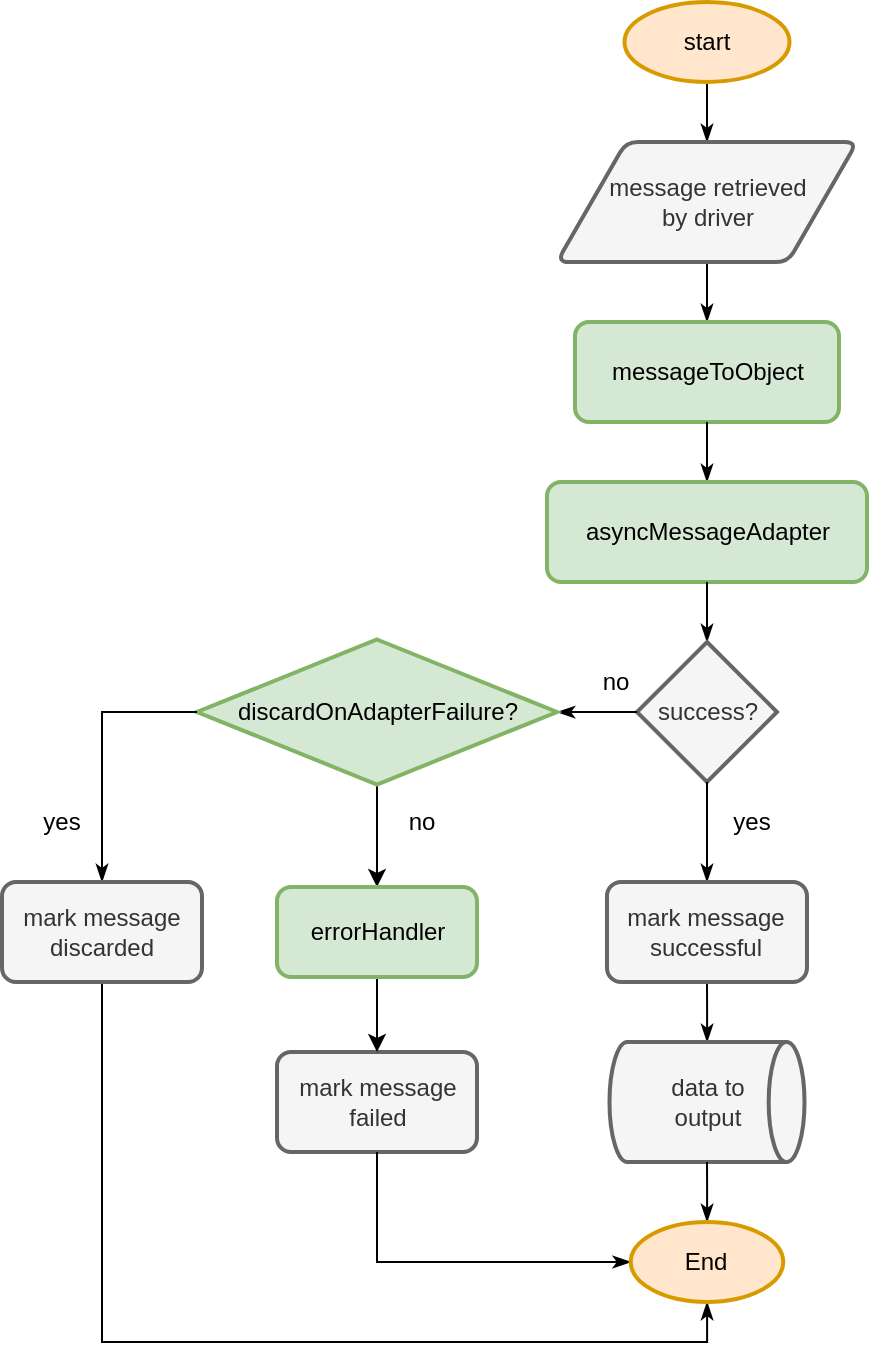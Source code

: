 <mxfile version="13.3.0" type="device"><diagram id="LcVAHLU0yzxdNiF9cQey" name="Page-1"><mxGraphModel dx="2062" dy="1090" grid="1" gridSize="10" guides="1" tooltips="1" connect="1" arrows="1" fold="1" page="1" pageScale="1" pageWidth="850" pageHeight="1100" math="0" shadow="0"><root><mxCell id="0"/><mxCell id="1" parent="0"/><mxCell id="eOa3OFNmwGu7zwb6gnrE-64" style="edgeStyle=orthogonalEdgeStyle;rounded=0;orthogonalLoop=1;jettySize=auto;html=1;entryX=0.5;entryY=1;entryDx=0;entryDy=0;startArrow=classicThin;startFill=1;endArrow=none;endFill=0;" parent="1" source="eOa3OFNmwGu7zwb6gnrE-21" target="eOa3OFNmwGu7zwb6gnrE-32" edge="1"><mxGeometry relative="1" as="geometry"/></mxCell><mxCell id="eOa3OFNmwGu7zwb6gnrE-21" value="messageToObject" style="rounded=1;whiteSpace=wrap;html=1;absoluteArcSize=1;arcSize=14;strokeWidth=2;fillColor=#d5e8d4;strokeColor=#82b366;" parent="1" vertex="1"><mxGeometry x="336.5" y="210" width="132" height="50" as="geometry"/></mxCell><mxCell id="eOa3OFNmwGu7zwb6gnrE-24" style="edgeStyle=orthogonalEdgeStyle;rounded=0;orthogonalLoop=1;jettySize=auto;html=1;entryX=0.5;entryY=1;entryDx=0;entryDy=0;startArrow=classicThin;startFill=1;endArrow=none;endFill=0;" parent="1" source="eOa3OFNmwGu7zwb6gnrE-23" target="eOa3OFNmwGu7zwb6gnrE-21" edge="1"><mxGeometry relative="1" as="geometry"/></mxCell><mxCell id="eOa3OFNmwGu7zwb6gnrE-23" value="asyncMessageAdapter" style="rounded=1;whiteSpace=wrap;html=1;absoluteArcSize=1;arcSize=14;strokeWidth=2;fillColor=#d5e8d4;strokeColor=#82b366;" parent="1" vertex="1"><mxGeometry x="322.5" y="290" width="160" height="50" as="geometry"/></mxCell><mxCell id="eOa3OFNmwGu7zwb6gnrE-26" style="edgeStyle=orthogonalEdgeStyle;rounded=0;orthogonalLoop=1;jettySize=auto;html=1;entryX=0.5;entryY=1;entryDx=0;entryDy=0;startArrow=classicThin;startFill=1;endArrow=none;endFill=0;" parent="1" source="eOa3OFNmwGu7zwb6gnrE-25" target="eOa3OFNmwGu7zwb6gnrE-23" edge="1"><mxGeometry relative="1" as="geometry"/></mxCell><mxCell id="eOa3OFNmwGu7zwb6gnrE-25" value="success?" style="strokeWidth=2;html=1;shape=mxgraph.flowchart.decision;whiteSpace=wrap;fillColor=#f5f5f5;strokeColor=#666666;fontColor=#333333;" parent="1" vertex="1"><mxGeometry x="367.5" y="370" width="70" height="70" as="geometry"/></mxCell><mxCell id="eOa3OFNmwGu7zwb6gnrE-30" value="yes" style="text;html=1;strokeColor=none;fillColor=none;align=center;verticalAlign=middle;whiteSpace=wrap;rounded=0;" parent="1" vertex="1"><mxGeometry x="405" y="450" width="40" height="20" as="geometry"/></mxCell><mxCell id="eOa3OFNmwGu7zwb6gnrE-66" style="edgeStyle=orthogonalEdgeStyle;rounded=0;orthogonalLoop=1;jettySize=auto;html=1;entryX=0.5;entryY=1;entryDx=0;entryDy=0;entryPerimeter=0;startArrow=classicThin;startFill=1;endArrow=none;endFill=0;" parent="1" source="eOa3OFNmwGu7zwb6gnrE-32" target="eOa3OFNmwGu7zwb6gnrE-65" edge="1"><mxGeometry relative="1" as="geometry"/></mxCell><mxCell id="eOa3OFNmwGu7zwb6gnrE-32" value="&lt;div&gt;message retrieved&lt;/div&gt;&lt;div&gt;by driver&lt;/div&gt;" style="shape=parallelogram;html=1;strokeWidth=2;perimeter=parallelogramPerimeter;whiteSpace=wrap;rounded=1;arcSize=12;size=0.23;fillColor=#f5f5f5;strokeColor=#666666;fontColor=#333333;" parent="1" vertex="1"><mxGeometry x="327.5" y="120" width="150" height="60" as="geometry"/></mxCell><mxCell id="eOa3OFNmwGu7zwb6gnrE-54" style="edgeStyle=orthogonalEdgeStyle;rounded=0;orthogonalLoop=1;jettySize=auto;html=1;entryX=0.5;entryY=1;entryDx=0;entryDy=0;startArrow=classicThin;startFill=1;endArrow=none;endFill=0;" parent="1" source="eOa3OFNmwGu7zwb6gnrE-38" target="eOa3OFNmwGu7zwb6gnrE-51" edge="1"><mxGeometry relative="1" as="geometry"/></mxCell><mxCell id="eOa3OFNmwGu7zwb6gnrE-38" value="&lt;div&gt;data to&lt;/div&gt;&lt;div&gt;output&lt;/div&gt;" style="strokeWidth=2;html=1;shape=mxgraph.flowchart.direct_data;whiteSpace=wrap;fillColor=#f5f5f5;strokeColor=#666666;fontColor=#333333;" parent="1" vertex="1"><mxGeometry x="353.75" y="570" width="97.5" height="60" as="geometry"/></mxCell><mxCell id="eOa3OFNmwGu7zwb6gnrE-49" value="no" style="text;html=1;strokeColor=none;fillColor=none;align=center;verticalAlign=middle;whiteSpace=wrap;rounded=0;" parent="1" vertex="1"><mxGeometry x="336.5" y="380" width="40" height="20" as="geometry"/></mxCell><mxCell id="eOa3OFNmwGu7zwb6gnrE-53" style="edgeStyle=orthogonalEdgeStyle;rounded=0;orthogonalLoop=1;jettySize=auto;html=1;entryX=0.5;entryY=1;entryDx=0;entryDy=0;entryPerimeter=0;startArrow=classicThin;startFill=1;endArrow=none;endFill=0;" parent="1" source="eOa3OFNmwGu7zwb6gnrE-51" target="eOa3OFNmwGu7zwb6gnrE-25" edge="1"><mxGeometry relative="1" as="geometry"/></mxCell><mxCell id="eOa3OFNmwGu7zwb6gnrE-51" value="mark message successful" style="rounded=1;whiteSpace=wrap;html=1;absoluteArcSize=1;arcSize=14;strokeWidth=2;fillColor=#f5f5f5;strokeColor=#666666;fontColor=#333333;" parent="1" vertex="1"><mxGeometry x="352.49" y="490" width="100" height="50" as="geometry"/></mxCell><mxCell id="eOa3OFNmwGu7zwb6gnrE-55" value="mark message failed" style="rounded=1;whiteSpace=wrap;html=1;absoluteArcSize=1;arcSize=14;strokeWidth=2;fillColor=#f5f5f5;strokeColor=#666666;fontColor=#333333;" parent="1" vertex="1"><mxGeometry x="187.5" y="575" width="100" height="50" as="geometry"/></mxCell><mxCell id="eOa3OFNmwGu7zwb6gnrE-65" value="start" style="strokeWidth=2;html=1;shape=mxgraph.flowchart.start_1;whiteSpace=wrap;fillColor=#ffe6cc;strokeColor=#d79b00;" parent="1" vertex="1"><mxGeometry x="361.25" y="50" width="82.5" height="40" as="geometry"/></mxCell><mxCell id="eOa3OFNmwGu7zwb6gnrE-68" style="edgeStyle=orthogonalEdgeStyle;rounded=0;orthogonalLoop=1;jettySize=auto;html=1;entryX=0.5;entryY=1;entryDx=0;entryDy=0;entryPerimeter=0;startArrow=classicThin;startFill=1;endArrow=none;endFill=0;" parent="1" source="eOa3OFNmwGu7zwb6gnrE-67" target="eOa3OFNmwGu7zwb6gnrE-38" edge="1"><mxGeometry relative="1" as="geometry"/></mxCell><mxCell id="eOa3OFNmwGu7zwb6gnrE-70" style="edgeStyle=orthogonalEdgeStyle;rounded=0;orthogonalLoop=1;jettySize=auto;html=1;entryX=0.5;entryY=1;entryDx=0;entryDy=0;startArrow=classicThin;startFill=1;endArrow=none;endFill=0;" parent="1" source="eOa3OFNmwGu7zwb6gnrE-67" target="eOa3OFNmwGu7zwb6gnrE-55" edge="1"><mxGeometry relative="1" as="geometry"/></mxCell><mxCell id="eOa3OFNmwGu7zwb6gnrE-83" style="edgeStyle=orthogonalEdgeStyle;rounded=0;orthogonalLoop=1;jettySize=auto;html=1;entryX=0.5;entryY=1;entryDx=0;entryDy=0;startArrow=classicThin;startFill=1;endArrow=none;endFill=0;" parent="1" source="eOa3OFNmwGu7zwb6gnrE-67" target="eOa3OFNmwGu7zwb6gnrE-79" edge="1"><mxGeometry relative="1" as="geometry"><Array as="points"><mxPoint x="403" y="720"/><mxPoint x="100" y="720"/></Array></mxGeometry></mxCell><mxCell id="eOa3OFNmwGu7zwb6gnrE-67" value="End" style="strokeWidth=2;html=1;shape=mxgraph.flowchart.start_1;whiteSpace=wrap;fillColor=#ffe6cc;strokeColor=#d79b00;" parent="1" vertex="1"><mxGeometry x="364.37" y="660" width="76.25" height="40" as="geometry"/></mxCell><mxCell id="eOa3OFNmwGu7zwb6gnrE-73" style="edgeStyle=orthogonalEdgeStyle;rounded=0;orthogonalLoop=1;jettySize=auto;html=1;entryX=0;entryY=0.5;entryDx=0;entryDy=0;entryPerimeter=0;startArrow=classicThin;startFill=1;endArrow=none;endFill=0;" parent="1" source="eOa3OFNmwGu7zwb6gnrE-71" target="eOa3OFNmwGu7zwb6gnrE-25" edge="1"><mxGeometry relative="1" as="geometry"/></mxCell><mxCell id="b1Q_PrjSVU3fn3WdnXTR-5" style="edgeStyle=orthogonalEdgeStyle;rounded=0;orthogonalLoop=1;jettySize=auto;html=1;entryX=0.5;entryY=0;entryDx=0;entryDy=0;" edge="1" parent="1" source="eOa3OFNmwGu7zwb6gnrE-71" target="b1Q_PrjSVU3fn3WdnXTR-2"><mxGeometry relative="1" as="geometry"/></mxCell><mxCell id="eOa3OFNmwGu7zwb6gnrE-71" value="discardOnAdapterFailure?" style="strokeWidth=2;html=1;shape=mxgraph.flowchart.decision;whiteSpace=wrap;fillColor=#d5e8d4;strokeColor=#82b366;" parent="1" vertex="1"><mxGeometry x="147.5" y="368.75" width="180" height="72.5" as="geometry"/></mxCell><mxCell id="eOa3OFNmwGu7zwb6gnrE-75" value="no" style="text;html=1;strokeColor=none;fillColor=none;align=center;verticalAlign=middle;whiteSpace=wrap;rounded=0;" parent="1" vertex="1"><mxGeometry x="240" y="450" width="40" height="20" as="geometry"/></mxCell><mxCell id="eOa3OFNmwGu7zwb6gnrE-80" style="edgeStyle=orthogonalEdgeStyle;rounded=0;orthogonalLoop=1;jettySize=auto;html=1;entryX=0;entryY=0.5;entryDx=0;entryDy=0;entryPerimeter=0;startArrow=classicThin;startFill=1;endArrow=none;endFill=0;" parent="1" source="eOa3OFNmwGu7zwb6gnrE-79" target="eOa3OFNmwGu7zwb6gnrE-71" edge="1"><mxGeometry relative="1" as="geometry"/></mxCell><mxCell id="eOa3OFNmwGu7zwb6gnrE-79" value="mark message discarded" style="rounded=1;whiteSpace=wrap;html=1;absoluteArcSize=1;arcSize=14;strokeWidth=2;fillColor=#f5f5f5;strokeColor=#666666;fontColor=#333333;" parent="1" vertex="1"><mxGeometry x="50" y="490" width="100" height="50" as="geometry"/></mxCell><mxCell id="eOa3OFNmwGu7zwb6gnrE-82" value="yes" style="text;html=1;strokeColor=none;fillColor=none;align=center;verticalAlign=middle;whiteSpace=wrap;rounded=0;" parent="1" vertex="1"><mxGeometry x="60" y="450" width="40" height="20" as="geometry"/></mxCell><mxCell id="b1Q_PrjSVU3fn3WdnXTR-6" style="edgeStyle=orthogonalEdgeStyle;rounded=0;orthogonalLoop=1;jettySize=auto;html=1;entryX=0.5;entryY=0;entryDx=0;entryDy=0;" edge="1" parent="1" source="b1Q_PrjSVU3fn3WdnXTR-2" target="eOa3OFNmwGu7zwb6gnrE-55"><mxGeometry relative="1" as="geometry"/></mxCell><mxCell id="b1Q_PrjSVU3fn3WdnXTR-2" value="errorHandler" style="rounded=1;whiteSpace=wrap;html=1;absoluteArcSize=1;arcSize=14;strokeWidth=2;fillColor=#d5e8d4;strokeColor=#82b366;" vertex="1" parent="1"><mxGeometry x="187.5" y="492.5" width="100" height="45" as="geometry"/></mxCell></root></mxGraphModel></diagram></mxfile>